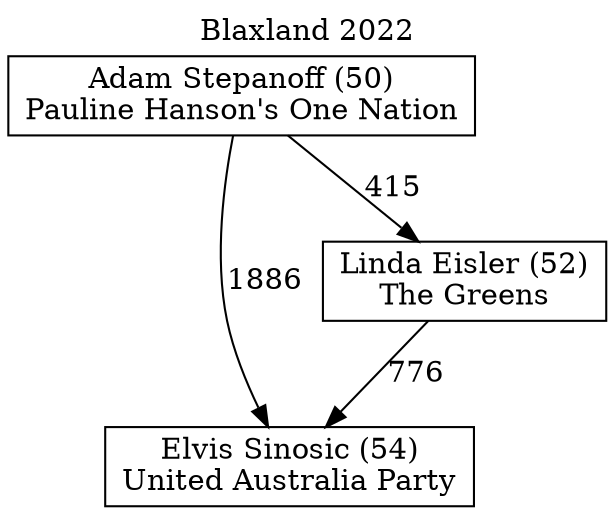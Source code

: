 // House preference flow
digraph "Elvis Sinosic (54)_Blaxland_2022" {
	graph [label="Blaxland 2022" labelloc=t mclimit=10]
	node [shape=box]
	"Elvis Sinosic (54)" [label="Elvis Sinosic (54)
United Australia Party"]
	"Linda Eisler (52)" [label="Linda Eisler (52)
The Greens"]
	"Adam Stepanoff (50)" [label="Adam Stepanoff (50)
Pauline Hanson's One Nation"]
	"Linda Eisler (52)" -> "Elvis Sinosic (54)" [label=776]
	"Adam Stepanoff (50)" -> "Linda Eisler (52)" [label=415]
	"Adam Stepanoff (50)" -> "Elvis Sinosic (54)" [label=1886]
}
